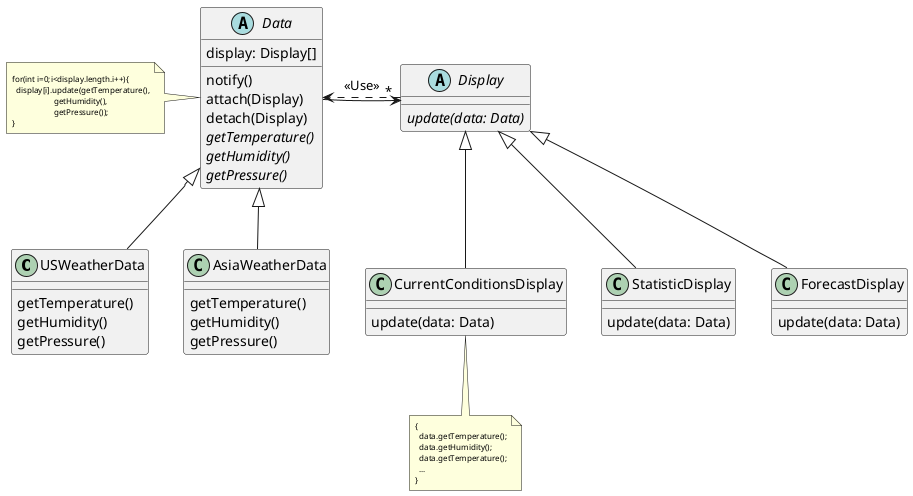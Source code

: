 @startuml

Class USWeatherData {
    {method} getTemperature()
    {method} getHumidity()
    {method} getPressure()
}

Class AsiaWeatherData {
    {method} getTemperature()
    {method} getHumidity()
    {method} getPressure()
}

abstract Class Data {
    {field} display: Display[]
    {method} notify()
    {method} attach(Display)
    {method} detach(Display)
    {method} //getTemperature()//
    {method} //getHumidity()//
    {method} //getPressure()//
}

note as N1
<size:8>for(int i=0;i<display.length.i++){</size> 
<size:8>  display[i].update(getTemperature(),</size>
<size:8>                    getHumidity(),</size>
<size:8>                    getPressure());</size>
<size:8>}</size>
endnote

Data <|-- AsiaWeatherData
Data <|-- USWeatherData
Data .left. N1

abstract class Display {
    {method} //update(data: Data)//
}

class CurrentConditionsDisplay {
    {method} update(data: Data)
}

Class StatisticDisplay {
    {method} update(data: Data)
}

Class ForecastDisplay {
    {method} update(data: Data)
}

Data -right-> "*" Display
Display ..> Data : <<Use>>


Display <|-- CurrentConditionsDisplay
Display <|-- StatisticDisplay
Display <|-- ForecastDisplay

note as N2
<size:8>{</size>
<size:8>  data.getTemperature();</size>
<size:8>  data.getHumidity();</size>
<size:8>  data.getTemperature();</size>
<size:8>  ...</size>
<size:8>}</size>
endnote

CurrentConditionsDisplay .. N2

@enduml